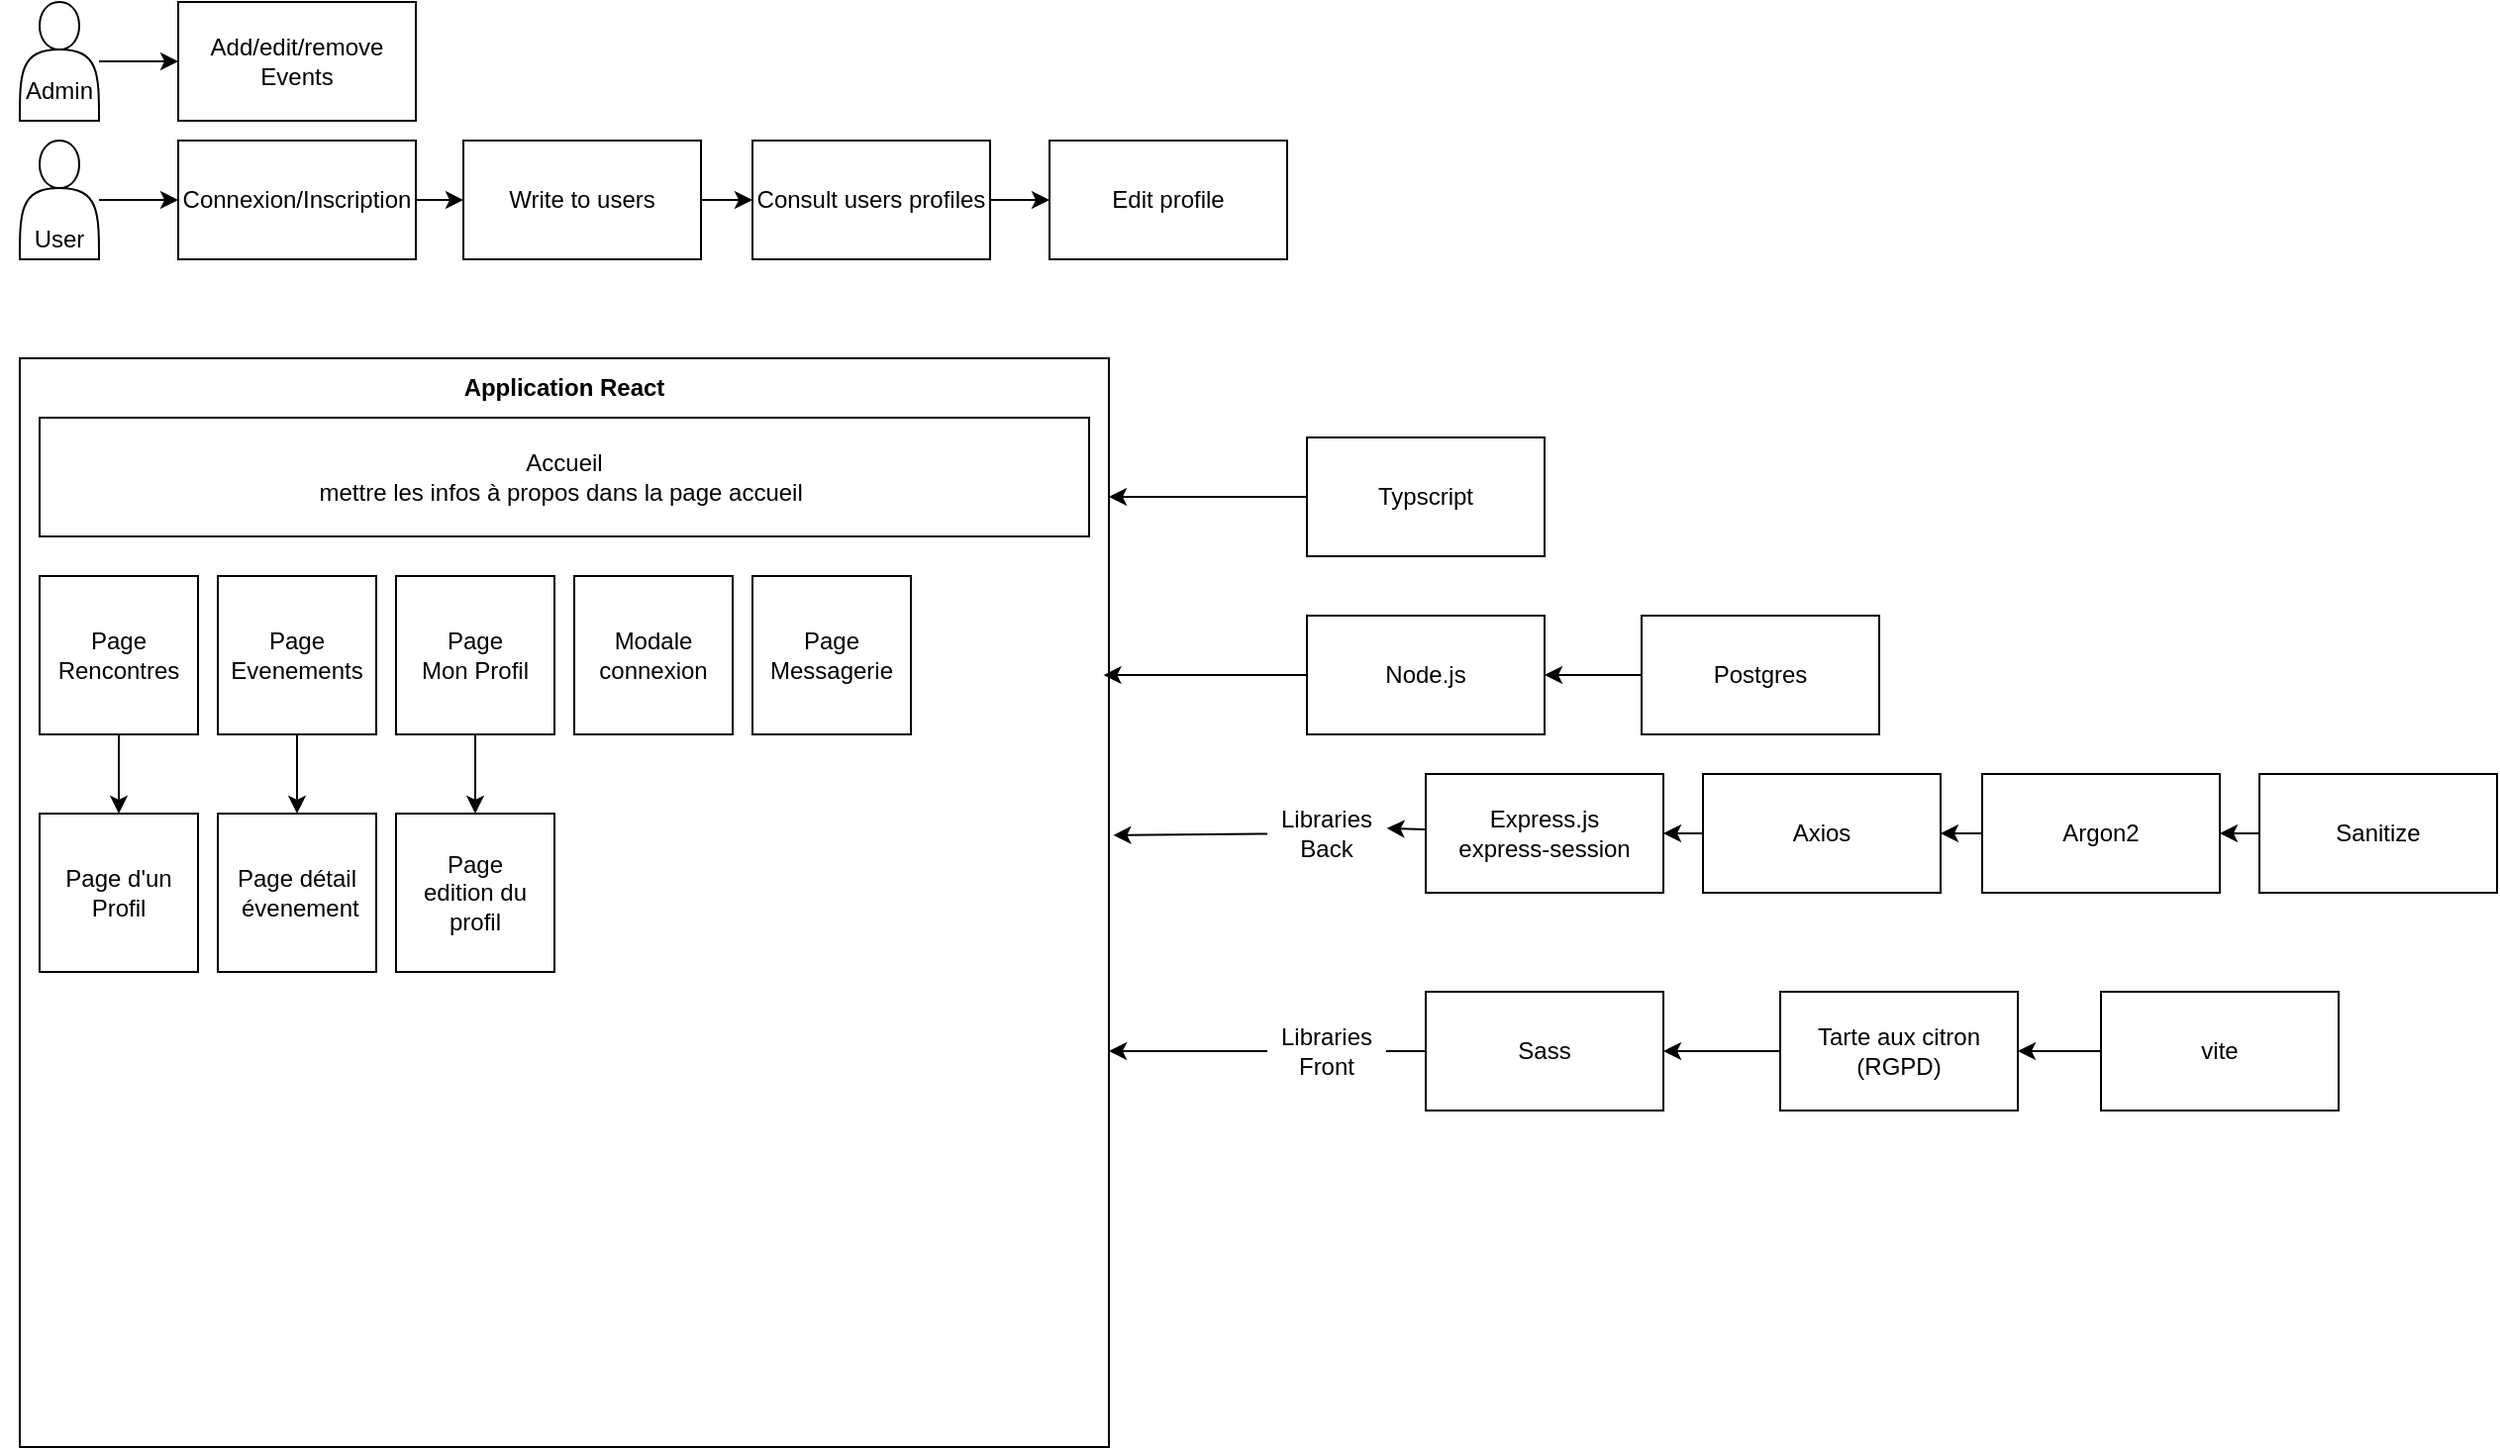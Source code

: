 <mxfile>
    <diagram id="LisKSq9eSK4jt0WbGZlJ" name="Page-1">
        <mxGraphModel dx="1385" dy="660" grid="1" gridSize="10" guides="1" tooltips="1" connect="1" arrows="1" fold="1" page="1" pageScale="1" pageWidth="827" pageHeight="1169" math="0" shadow="0">
            <root>
                <mxCell id="0"/>
                <mxCell id="1" parent="0"/>
                <mxCell id="5" value="" style="edgeStyle=none;html=1;" parent="1" source="2" edge="1">
                    <mxGeometry relative="1" as="geometry">
                        <mxPoint x="150" y="90" as="targetPoint"/>
                    </mxGeometry>
                </mxCell>
                <mxCell id="2" value="" style="shape=actor;whiteSpace=wrap;html=1;" parent="1" vertex="1">
                    <mxGeometry x="70" y="60" width="40" height="60" as="geometry"/>
                </mxCell>
                <mxCell id="72" value="" style="edgeStyle=none;html=1;" parent="1" source="3" target="71" edge="1">
                    <mxGeometry relative="1" as="geometry"/>
                </mxCell>
                <mxCell id="3" value="" style="shape=actor;whiteSpace=wrap;html=1;" parent="1" vertex="1">
                    <mxGeometry x="70" y="130" width="40" height="60" as="geometry"/>
                </mxCell>
                <mxCell id="6" value="" style="whiteSpace=wrap;html=1;aspect=fixed;" parent="1" vertex="1">
                    <mxGeometry x="70" y="240" width="550" height="550" as="geometry"/>
                </mxCell>
                <mxCell id="11" value="" style="edgeStyle=none;html=1;entryX=0.995;entryY=0.291;entryDx=0;entryDy=0;entryPerimeter=0;" parent="1" source="8" target="6" edge="1">
                    <mxGeometry relative="1" as="geometry"/>
                </mxCell>
                <mxCell id="8" value="Node.js" style="rounded=0;whiteSpace=wrap;html=1;" parent="1" vertex="1">
                    <mxGeometry x="720" y="370" width="120" height="60" as="geometry"/>
                </mxCell>
                <mxCell id="12" value="" style="edgeStyle=none;html=1;" parent="1" source="22" edge="1">
                    <mxGeometry relative="1" as="geometry">
                        <Array as="points"/>
                        <mxPoint x="620" y="590" as="targetPoint"/>
                    </mxGeometry>
                </mxCell>
                <mxCell id="54" value="" style="edgeStyle=none;html=1;" parent="1" source="9" target="36" edge="1">
                    <mxGeometry relative="1" as="geometry"/>
                </mxCell>
                <mxCell id="9" value="Argon2" style="rounded=0;whiteSpace=wrap;html=1;" parent="1" vertex="1">
                    <mxGeometry x="1061" y="450" width="120" height="60" as="geometry"/>
                </mxCell>
                <mxCell id="55" value="" style="edgeStyle=none;html=1;" parent="1" source="13" target="9" edge="1">
                    <mxGeometry relative="1" as="geometry"/>
                </mxCell>
                <mxCell id="13" value="Sanitize" style="rounded=0;whiteSpace=wrap;html=1;" parent="1" vertex="1">
                    <mxGeometry x="1201" y="450" width="120" height="60" as="geometry"/>
                </mxCell>
                <mxCell id="15" value="Sass" style="rounded=0;whiteSpace=wrap;html=1;" parent="1" vertex="1">
                    <mxGeometry x="780" y="560" width="120" height="60" as="geometry"/>
                </mxCell>
                <mxCell id="21" value="" style="edgeStyle=none;html=1;" parent="1" source="20" target="15" edge="1">
                    <mxGeometry relative="1" as="geometry"/>
                </mxCell>
                <mxCell id="20" value="Tarte aux citron (RGPD)" style="rounded=0;whiteSpace=wrap;html=1;" parent="1" vertex="1">
                    <mxGeometry x="959" y="560" width="120" height="60" as="geometry"/>
                </mxCell>
                <mxCell id="22" value="Libraries Front" style="text;html=1;align=center;verticalAlign=middle;whiteSpace=wrap;rounded=0;" parent="1" vertex="1">
                    <mxGeometry x="700" y="575" width="60" height="30" as="geometry"/>
                </mxCell>
                <mxCell id="24" value="Express.js&lt;div&gt;&lt;span style=&quot;color: rgb(0, 0, 0);&quot;&gt;express-session&lt;/span&gt;&lt;br&gt;&lt;/div&gt;" style="rounded=0;whiteSpace=wrap;html=1;" parent="1" vertex="1">
                    <mxGeometry x="780" y="450" width="120" height="60" as="geometry"/>
                </mxCell>
                <mxCell id="29" value="Typscript" style="rounded=0;whiteSpace=wrap;html=1;" parent="1" vertex="1">
                    <mxGeometry x="720" y="280" width="120" height="60" as="geometry"/>
                </mxCell>
                <mxCell id="32" value="" style="edgeStyle=none;html=1;" parent="1" source="31" edge="1" target="20">
                    <mxGeometry relative="1" as="geometry">
                        <mxPoint x="900" y="480" as="targetPoint"/>
                    </mxGeometry>
                </mxCell>
                <mxCell id="31" value="vite" style="rounded=0;whiteSpace=wrap;html=1;" parent="1" vertex="1">
                    <mxGeometry x="1121" y="560" width="120" height="60" as="geometry"/>
                </mxCell>
                <mxCell id="33" value="Accueil&lt;div&gt;mettre les infos à propos dans la page accueil&amp;nbsp;&lt;/div&gt;" style="rounded=0;whiteSpace=wrap;html=1;" parent="1" vertex="1">
                    <mxGeometry x="80" y="270" width="530" height="60" as="geometry"/>
                </mxCell>
                <mxCell id="82" style="edgeStyle=none;html=1;" parent="1" source="34" target="6" edge="1">
                    <mxGeometry relative="1" as="geometry"/>
                </mxCell>
                <mxCell id="34" value="&lt;b&gt;Application React&lt;/b&gt;" style="text;html=1;align=center;verticalAlign=middle;whiteSpace=wrap;rounded=0;" parent="1" vertex="1">
                    <mxGeometry x="70" y="240" width="550" height="30" as="geometry"/>
                </mxCell>
                <mxCell id="35" value="" style="endArrow=classic;html=1;exitX=0;exitY=0.5;exitDx=0;exitDy=0;" parent="1" source="29" edge="1">
                    <mxGeometry width="50" height="50" relative="1" as="geometry">
                        <mxPoint x="430" y="240" as="sourcePoint"/>
                        <mxPoint x="620" y="310" as="targetPoint"/>
                    </mxGeometry>
                </mxCell>
                <mxCell id="37" value="" style="edgeStyle=none;html=1;" parent="1" source="36" target="24" edge="1">
                    <mxGeometry relative="1" as="geometry"/>
                </mxCell>
                <mxCell id="36" value="Axios" style="rounded=0;whiteSpace=wrap;html=1;" parent="1" vertex="1">
                    <mxGeometry x="920" y="450" width="120" height="60" as="geometry"/>
                </mxCell>
                <mxCell id="70" value="" style="edgeStyle=none;html=1;" parent="1" source="38" target="69" edge="1">
                    <mxGeometry relative="1" as="geometry"/>
                </mxCell>
                <mxCell id="38" value="Page&lt;div&gt;Mon Profil&lt;/div&gt;" style="whiteSpace=wrap;html=1;aspect=fixed;" parent="1" vertex="1">
                    <mxGeometry x="260" y="350" width="80" height="80" as="geometry"/>
                </mxCell>
                <mxCell id="63" value="" style="edgeStyle=none;html=1;" parent="1" source="39" target="62" edge="1">
                    <mxGeometry relative="1" as="geometry"/>
                </mxCell>
                <mxCell id="39" value="Page&lt;div&gt;Evenements&lt;/div&gt;" style="whiteSpace=wrap;html=1;aspect=fixed;" parent="1" vertex="1">
                    <mxGeometry x="170" y="350" width="80" height="80" as="geometry"/>
                </mxCell>
                <mxCell id="41" value="Modale&lt;div&gt;connexion&lt;/div&gt;" style="whiteSpace=wrap;html=1;aspect=fixed;" parent="1" vertex="1">
                    <mxGeometry x="350" y="350" width="80" height="80" as="geometry"/>
                </mxCell>
                <mxCell id="68" value="" style="edgeStyle=none;html=1;" parent="1" source="44" target="67" edge="1">
                    <mxGeometry relative="1" as="geometry"/>
                </mxCell>
                <mxCell id="44" value="Page Rencontres" style="whiteSpace=wrap;html=1;aspect=fixed;" parent="1" vertex="1">
                    <mxGeometry x="80" y="350" width="80" height="80" as="geometry"/>
                </mxCell>
                <mxCell id="46" value="" style="endArrow=none;html=1;" parent="1" source="22" edge="1">
                    <mxGeometry width="50" height="50" relative="1" as="geometry">
                        <mxPoint x="730" y="640" as="sourcePoint"/>
                        <mxPoint x="780" y="590" as="targetPoint"/>
                    </mxGeometry>
                </mxCell>
                <mxCell id="47" value="Admin" style="text;html=1;align=center;verticalAlign=middle;whiteSpace=wrap;rounded=0;" parent="1" vertex="1">
                    <mxGeometry x="60" y="90" width="60" height="30" as="geometry"/>
                </mxCell>
                <mxCell id="48" value="Add/edit/remove Events" style="rounded=0;whiteSpace=wrap;html=1;" parent="1" vertex="1">
                    <mxGeometry x="150" y="60" width="120" height="60" as="geometry"/>
                </mxCell>
                <mxCell id="50" style="edgeStyle=none;html=1;entryX=1.004;entryY=0.438;entryDx=0;entryDy=0;entryPerimeter=0;" parent="1" source="51" target="6" edge="1">
                    <mxGeometry relative="1" as="geometry"/>
                </mxCell>
                <mxCell id="52" value="" style="edgeStyle=none;html=1;entryX=1.005;entryY=0.414;entryDx=0;entryDy=0;entryPerimeter=0;" parent="1" source="24" target="51" edge="1">
                    <mxGeometry relative="1" as="geometry">
                        <mxPoint x="780" y="479" as="sourcePoint"/>
                        <mxPoint x="682" y="477" as="targetPoint"/>
                    </mxGeometry>
                </mxCell>
                <mxCell id="51" value="Libraries&lt;div&gt;Back&lt;/div&gt;" style="text;html=1;align=center;verticalAlign=middle;whiteSpace=wrap;rounded=0;" parent="1" vertex="1">
                    <mxGeometry x="700" y="465" width="60" height="30" as="geometry"/>
                </mxCell>
                <mxCell id="83" value="" style="edgeStyle=none;html=1;" edge="1" parent="1" source="56" target="8">
                    <mxGeometry relative="1" as="geometry"/>
                </mxCell>
                <mxCell id="56" value="Postgres" style="rounded=0;whiteSpace=wrap;html=1;" parent="1" vertex="1">
                    <mxGeometry x="889" y="370" width="120" height="60" as="geometry"/>
                </mxCell>
                <mxCell id="59" value="Page&lt;div&gt;Messagerie&lt;/div&gt;" style="whiteSpace=wrap;html=1;aspect=fixed;" parent="1" vertex="1">
                    <mxGeometry x="440" y="350" width="80" height="80" as="geometry"/>
                </mxCell>
                <mxCell id="62" value="Page détail&lt;div&gt;&lt;span style=&quot;background-color: transparent;&quot;&gt;&amp;nbsp;évenement&lt;/span&gt;&lt;/div&gt;" style="whiteSpace=wrap;html=1;aspect=fixed;" parent="1" vertex="1">
                    <mxGeometry x="170" y="470" width="80" height="80" as="geometry"/>
                </mxCell>
                <mxCell id="67" value="Page d&#39;un Profil" style="whiteSpace=wrap;html=1;aspect=fixed;" parent="1" vertex="1">
                    <mxGeometry x="80" y="470" width="80" height="80" as="geometry"/>
                </mxCell>
                <mxCell id="69" value="Page&lt;div&gt;&lt;font color=&quot;#000000&quot;&gt;edition du profil&lt;/font&gt;&lt;/div&gt;" style="whiteSpace=wrap;html=1;aspect=fixed;" parent="1" vertex="1">
                    <mxGeometry x="260" y="470" width="80" height="80" as="geometry"/>
                </mxCell>
                <mxCell id="74" value="" style="edgeStyle=none;html=1;" parent="1" source="71" target="73" edge="1">
                    <mxGeometry relative="1" as="geometry"/>
                </mxCell>
                <mxCell id="71" value="Connexion/Inscription" style="whiteSpace=wrap;html=1;" parent="1" vertex="1">
                    <mxGeometry x="150" y="130" width="120" height="60" as="geometry"/>
                </mxCell>
                <mxCell id="76" value="" style="edgeStyle=none;html=1;" parent="1" source="73" target="75" edge="1">
                    <mxGeometry relative="1" as="geometry"/>
                </mxCell>
                <mxCell id="73" value="Write to users" style="whiteSpace=wrap;html=1;" parent="1" vertex="1">
                    <mxGeometry x="294" y="130" width="120" height="60" as="geometry"/>
                </mxCell>
                <mxCell id="79" value="" style="edgeStyle=none;html=1;" parent="1" source="75" target="78" edge="1">
                    <mxGeometry relative="1" as="geometry"/>
                </mxCell>
                <mxCell id="75" value="Consult users profiles" style="whiteSpace=wrap;html=1;" parent="1" vertex="1">
                    <mxGeometry x="440" y="130" width="120" height="60" as="geometry"/>
                </mxCell>
                <mxCell id="77" value="User" style="text;html=1;align=center;verticalAlign=middle;whiteSpace=wrap;rounded=0;" parent="1" vertex="1">
                    <mxGeometry x="65" y="170" width="50" height="20" as="geometry"/>
                </mxCell>
                <mxCell id="78" value="Edit profile" style="whiteSpace=wrap;html=1;" parent="1" vertex="1">
                    <mxGeometry x="590" y="130" width="120" height="60" as="geometry"/>
                </mxCell>
            </root>
        </mxGraphModel>
    </diagram>
</mxfile>